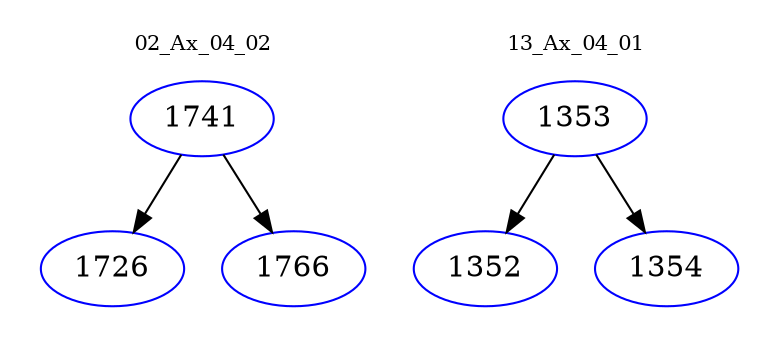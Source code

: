 digraph{
subgraph cluster_0 {
color = white
label = "02_Ax_04_02";
fontsize=10;
T0_1741 [label="1741", color="blue"]
T0_1741 -> T0_1726 [color="black"]
T0_1726 [label="1726", color="blue"]
T0_1741 -> T0_1766 [color="black"]
T0_1766 [label="1766", color="blue"]
}
subgraph cluster_1 {
color = white
label = "13_Ax_04_01";
fontsize=10;
T1_1353 [label="1353", color="blue"]
T1_1353 -> T1_1352 [color="black"]
T1_1352 [label="1352", color="blue"]
T1_1353 -> T1_1354 [color="black"]
T1_1354 [label="1354", color="blue"]
}
}
